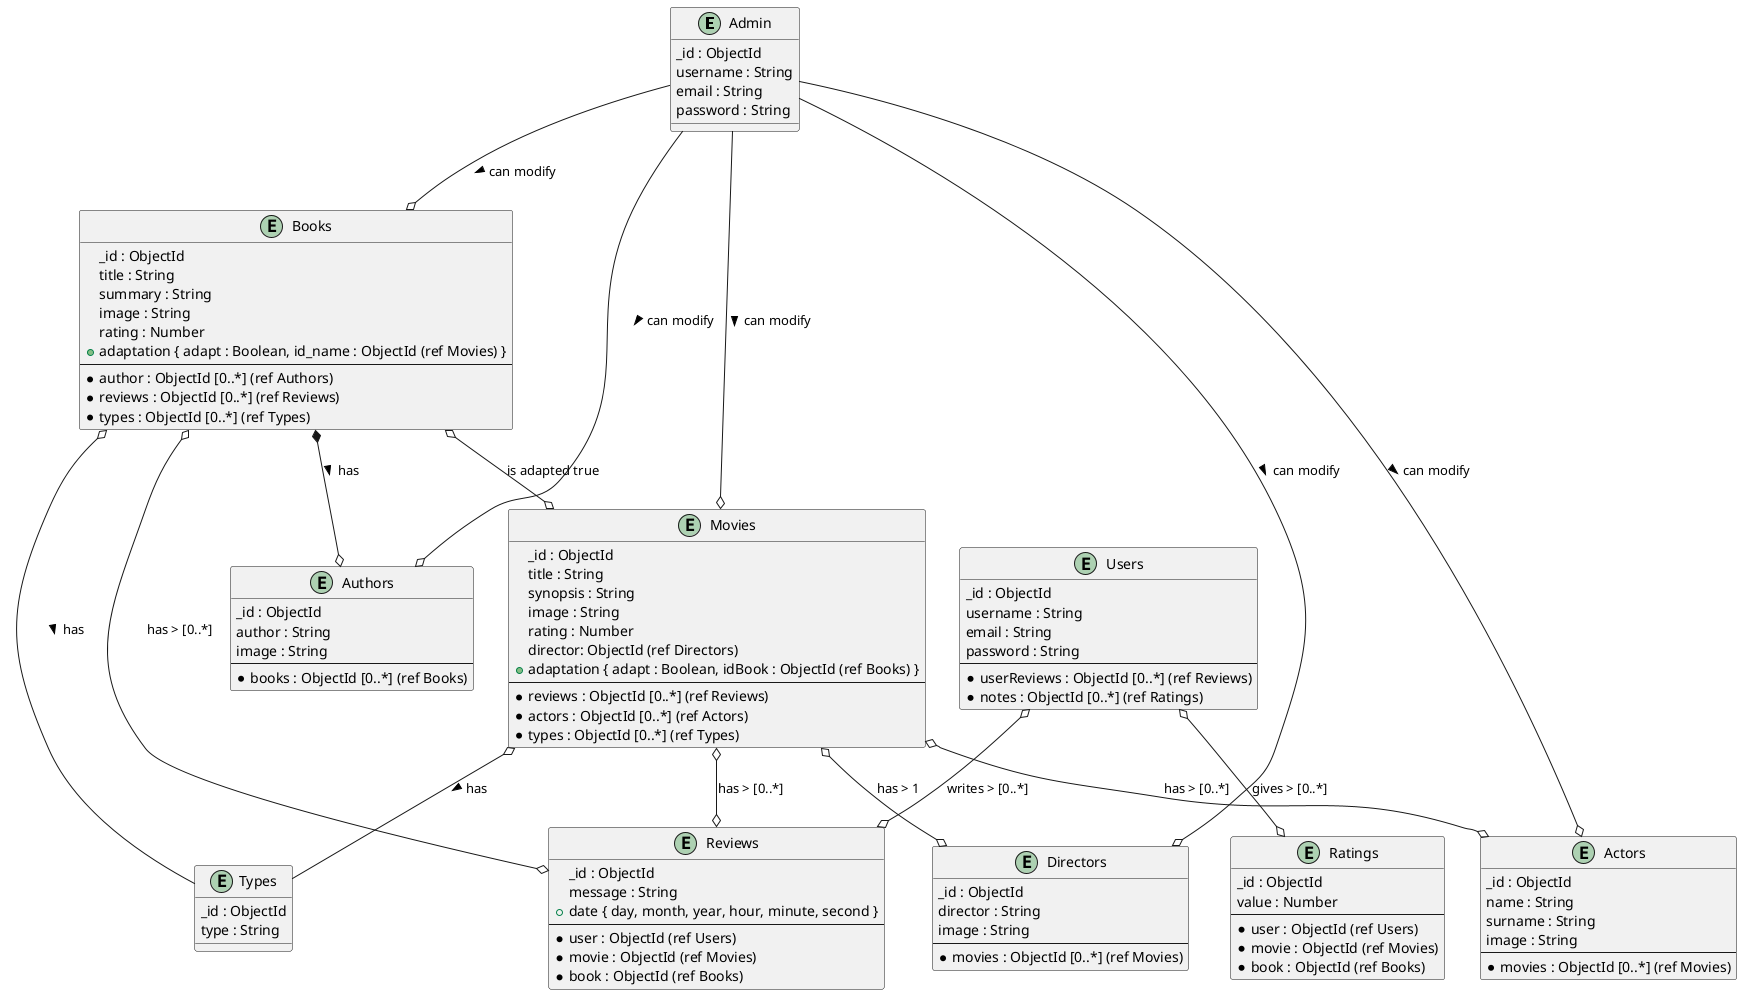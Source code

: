 @startuml

entity "Admin" {
  _id : ObjectId
  username : String
  email : String
  password : String
}

entity "Authors" {
  _id : ObjectId
  author : String
  image : String
  --
  * books : ObjectId [0..*] (ref Books)
}
entity "Movies" {
  _id : ObjectId
  title : String
  synopsis : String
  image : String
  rating : Number
  director: ObjectId (ref Directors)
  + adaptation { adapt : Boolean, idBook : ObjectId (ref Books) }
  --
  * reviews : ObjectId [0..*] (ref Reviews)
  * actors : ObjectId [0..*] (ref Actors)
  * types : ObjectId [0..*] (ref Types)
}

entity "Books" {
  _id : ObjectId
  title : String
  summary : String
  image : String
  rating : Number
  + adaptation { adapt : Boolean, id_name : ObjectId (ref Movies) }
  --
  * author : ObjectId [0..*] (ref Authors)
  * reviews : ObjectId [0..*] (ref Reviews)
  * types : ObjectId [0..*] (ref Types)
}


entity "Actors" {
  _id : ObjectId
  name : String
  surname : String
  image : String
  --
  * movies : ObjectId [0..*] (ref Movies)
}

entity "Directors" {
  _id : ObjectId
  director : String
  image : String
  --
  * movies : ObjectId [0..*] (ref Movies)
}

entity "Reviews" {
  _id : ObjectId
  message : String
  + date { day, month, year, hour, minute, second }
  --
  * user : ObjectId (ref Users)
  * movie : ObjectId (ref Movies)
  * book : ObjectId (ref Books)
}

entity "Types" {
  _id : ObjectId
  type : String
}

entity "Ratings" {
  _id : ObjectId
  value : Number
  --
  * user : ObjectId (ref Users)
  * movie : ObjectId (ref Movies)
  * book : ObjectId (ref Books)
}

entity "Users" {
  _id : ObjectId
  username : String
  email : String
  password : String
  --
  * userReviews : ObjectId [0..*] (ref Reviews)
  * notes : ObjectId [0..*] (ref Ratings)
}

"Admin" --o "Books" : can modify >
"Admin" --o "Movies" : can modify >
"Admin" --o "Actors" : can modify >
"Admin" --o "Directors" : can modify >
"Admin" --o "Authors" : can modify >

"Books" *--o "Authors" : has > 
"Books" o--o "Reviews" : has > [0..*]
"Books" o-- "Types" : has > 
"Books" o--o "Movies" : is adapted true 

"Movies" o--o "Directors" : has > 1
"Movies" o--o "Actors" : has > [0..*]
"Movies" o--o "Reviews" : has > [0..*]
"Movies" o-- "Types" : has > 
"Users" o--o "Reviews" : writes > [0..*]
"Users" o--o "Ratings" : gives > [0..*]

@enduml
